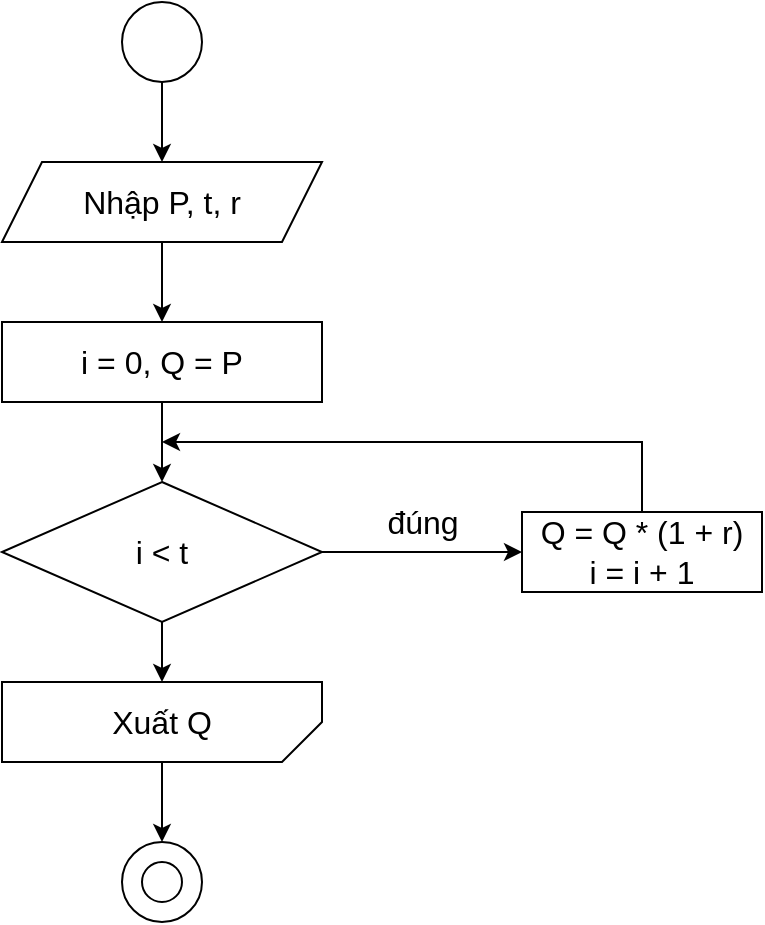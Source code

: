 <mxfile version="22.0.0" type="device">
  <diagram id="C5RBs43oDa-KdzZeNtuy" name="Page-1">
    <mxGraphModel dx="864" dy="508" grid="1" gridSize="10" guides="1" tooltips="1" connect="1" arrows="1" fold="1" page="1" pageScale="1" pageWidth="827" pageHeight="1169" math="0" shadow="0">
      <root>
        <mxCell id="WIyWlLk6GJQsqaUBKTNV-0" />
        <mxCell id="WIyWlLk6GJQsqaUBKTNV-1" parent="WIyWlLk6GJQsqaUBKTNV-0" />
        <mxCell id="1pBFlw9d0CWGEbhmgV9k-2" value="" style="edgeStyle=orthogonalEdgeStyle;rounded=0;orthogonalLoop=1;jettySize=auto;html=1;fontSize=16;" parent="WIyWlLk6GJQsqaUBKTNV-1" source="1pBFlw9d0CWGEbhmgV9k-0" target="1pBFlw9d0CWGEbhmgV9k-1" edge="1">
          <mxGeometry relative="1" as="geometry" />
        </mxCell>
        <mxCell id="1pBFlw9d0CWGEbhmgV9k-0" value="" style="ellipse;whiteSpace=wrap;html=1;aspect=fixed;" parent="WIyWlLk6GJQsqaUBKTNV-1" vertex="1">
          <mxGeometry x="140" y="40" width="40" height="40" as="geometry" />
        </mxCell>
        <mxCell id="1pBFlw9d0CWGEbhmgV9k-4" value="" style="edgeStyle=orthogonalEdgeStyle;rounded=0;orthogonalLoop=1;jettySize=auto;html=1;fontSize=16;" parent="WIyWlLk6GJQsqaUBKTNV-1" source="1pBFlw9d0CWGEbhmgV9k-1" target="1pBFlw9d0CWGEbhmgV9k-3" edge="1">
          <mxGeometry relative="1" as="geometry" />
        </mxCell>
        <mxCell id="1pBFlw9d0CWGEbhmgV9k-1" value="Nhập P, t, r" style="shape=parallelogram;perimeter=parallelogramPerimeter;whiteSpace=wrap;html=1;fixedSize=1;fontSize=16;" parent="WIyWlLk6GJQsqaUBKTNV-1" vertex="1">
          <mxGeometry x="80" y="120" width="160" height="40" as="geometry" />
        </mxCell>
        <mxCell id="1pBFlw9d0CWGEbhmgV9k-8" value="" style="edgeStyle=orthogonalEdgeStyle;rounded=0;orthogonalLoop=1;jettySize=auto;html=1;" parent="WIyWlLk6GJQsqaUBKTNV-1" source="1pBFlw9d0CWGEbhmgV9k-3" target="1pBFlw9d0CWGEbhmgV9k-7" edge="1">
          <mxGeometry relative="1" as="geometry" />
        </mxCell>
        <mxCell id="1pBFlw9d0CWGEbhmgV9k-3" value="i = 0, Q = P" style="whiteSpace=wrap;html=1;fontSize=16;" parent="WIyWlLk6GJQsqaUBKTNV-1" vertex="1">
          <mxGeometry x="80" y="200" width="160" height="40" as="geometry" />
        </mxCell>
        <mxCell id="1pBFlw9d0CWGEbhmgV9k-10" value="" style="edgeStyle=orthogonalEdgeStyle;rounded=0;orthogonalLoop=1;jettySize=auto;html=1;" parent="WIyWlLk6GJQsqaUBKTNV-1" source="1pBFlw9d0CWGEbhmgV9k-7" target="1pBFlw9d0CWGEbhmgV9k-9" edge="1">
          <mxGeometry relative="1" as="geometry" />
        </mxCell>
        <mxCell id="1pBFlw9d0CWGEbhmgV9k-7" value="i &amp;lt; t" style="rhombus;whiteSpace=wrap;html=1;fontSize=16;" parent="WIyWlLk6GJQsqaUBKTNV-1" vertex="1">
          <mxGeometry x="80" y="280" width="160" height="70" as="geometry" />
        </mxCell>
        <mxCell id="1pBFlw9d0CWGEbhmgV9k-12" style="edgeStyle=orthogonalEdgeStyle;rounded=0;orthogonalLoop=1;jettySize=auto;html=1;exitX=0.5;exitY=0;exitDx=0;exitDy=0;" parent="WIyWlLk6GJQsqaUBKTNV-1" source="1pBFlw9d0CWGEbhmgV9k-9" edge="1">
          <mxGeometry relative="1" as="geometry">
            <mxPoint x="160" y="260" as="targetPoint" />
            <Array as="points">
              <mxPoint x="400" y="260" />
              <mxPoint x="240" y="260" />
            </Array>
          </mxGeometry>
        </mxCell>
        <mxCell id="1pBFlw9d0CWGEbhmgV9k-9" value="Q = Q * (1 + r)&lt;br&gt;i = i + 1" style="whiteSpace=wrap;html=1;fontSize=16;" parent="WIyWlLk6GJQsqaUBKTNV-1" vertex="1">
          <mxGeometry x="340" y="295" width="120" height="40" as="geometry" />
        </mxCell>
        <mxCell id="1pBFlw9d0CWGEbhmgV9k-11" value="&lt;span style=&quot;font-size: 16px;&quot;&gt;đúng&lt;br&gt;&lt;/span&gt;" style="text;html=1;align=center;verticalAlign=middle;resizable=0;points=[];autosize=1;strokeColor=none;fillColor=none;" parent="WIyWlLk6GJQsqaUBKTNV-1" vertex="1">
          <mxGeometry x="260" y="285" width="60" height="30" as="geometry" />
        </mxCell>
        <mxCell id="1pBFlw9d0CWGEbhmgV9k-16" value="" style="edgeStyle=orthogonalEdgeStyle;rounded=0;orthogonalLoop=1;jettySize=auto;html=1;" parent="WIyWlLk6GJQsqaUBKTNV-1" source="1pBFlw9d0CWGEbhmgV9k-13" target="1pBFlw9d0CWGEbhmgV9k-15" edge="1">
          <mxGeometry relative="1" as="geometry" />
        </mxCell>
        <mxCell id="1pBFlw9d0CWGEbhmgV9k-13" value="Xuất Q" style="shape=card;whiteSpace=wrap;html=1;flipH=1;direction=north;size=20;fontSize=16;" parent="WIyWlLk6GJQsqaUBKTNV-1" vertex="1">
          <mxGeometry x="80" y="380" width="160" height="40" as="geometry" />
        </mxCell>
        <mxCell id="1pBFlw9d0CWGEbhmgV9k-14" style="edgeStyle=orthogonalEdgeStyle;rounded=0;orthogonalLoop=1;jettySize=auto;html=1;exitX=0.5;exitY=1;exitDx=0;exitDy=0;entryX=1;entryY=0.5;entryDx=0;entryDy=0;entryPerimeter=0;" parent="WIyWlLk6GJQsqaUBKTNV-1" source="1pBFlw9d0CWGEbhmgV9k-7" target="1pBFlw9d0CWGEbhmgV9k-13" edge="1">
          <mxGeometry relative="1" as="geometry" />
        </mxCell>
        <mxCell id="1pBFlw9d0CWGEbhmgV9k-15" value="" style="ellipse;whiteSpace=wrap;html=1;fontSize=16;" parent="WIyWlLk6GJQsqaUBKTNV-1" vertex="1">
          <mxGeometry x="140" y="460" width="40" height="40" as="geometry" />
        </mxCell>
        <mxCell id="1pBFlw9d0CWGEbhmgV9k-17" value="" style="ellipse;whiteSpace=wrap;html=1;aspect=fixed;" parent="WIyWlLk6GJQsqaUBKTNV-1" vertex="1">
          <mxGeometry x="150" y="470" width="20" height="20" as="geometry" />
        </mxCell>
      </root>
    </mxGraphModel>
  </diagram>
</mxfile>
